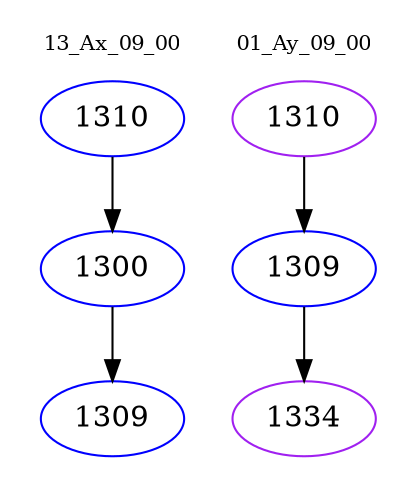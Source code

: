 digraph{
subgraph cluster_0 {
color = white
label = "13_Ax_09_00";
fontsize=10;
T0_1310 [label="1310", color="blue"]
T0_1310 -> T0_1300 [color="black"]
T0_1300 [label="1300", color="blue"]
T0_1300 -> T0_1309 [color="black"]
T0_1309 [label="1309", color="blue"]
}
subgraph cluster_1 {
color = white
label = "01_Ay_09_00";
fontsize=10;
T1_1310 [label="1310", color="purple"]
T1_1310 -> T1_1309 [color="black"]
T1_1309 [label="1309", color="blue"]
T1_1309 -> T1_1334 [color="black"]
T1_1334 [label="1334", color="purple"]
}
}

